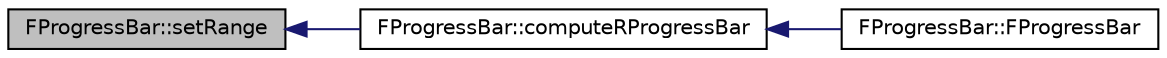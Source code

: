digraph "FProgressBar::setRange"
{
 // INTERACTIVE_SVG=YES
  edge [fontname="Helvetica",fontsize="10",labelfontname="Helvetica",labelfontsize="10"];
  node [fontname="Helvetica",fontsize="10",shape=record];
  rankdir="LR";
  Node39 [label="FProgressBar::setRange",height=0.2,width=0.4,color="black", fillcolor="grey75", style="filled", fontcolor="black"];
  Node39 -> Node40 [dir="back",color="midnightblue",fontsize="10",style="solid",fontname="Helvetica"];
  Node40 [label="FProgressBar::computeRProgressBar",height=0.2,width=0.4,color="black", fillcolor="white", style="filled",URL="$class_f_progress_bar.html#a5d06800db89a87a26585b9eaa1a28e7f"];
  Node40 -> Node41 [dir="back",color="midnightblue",fontsize="10",style="solid",fontname="Helvetica"];
  Node41 [label="FProgressBar::FProgressBar",height=0.2,width=0.4,color="black", fillcolor="white", style="filled",URL="$class_f_progress_bar.html#aa2508460ae10be3602b3666b18e71a28"];
}
